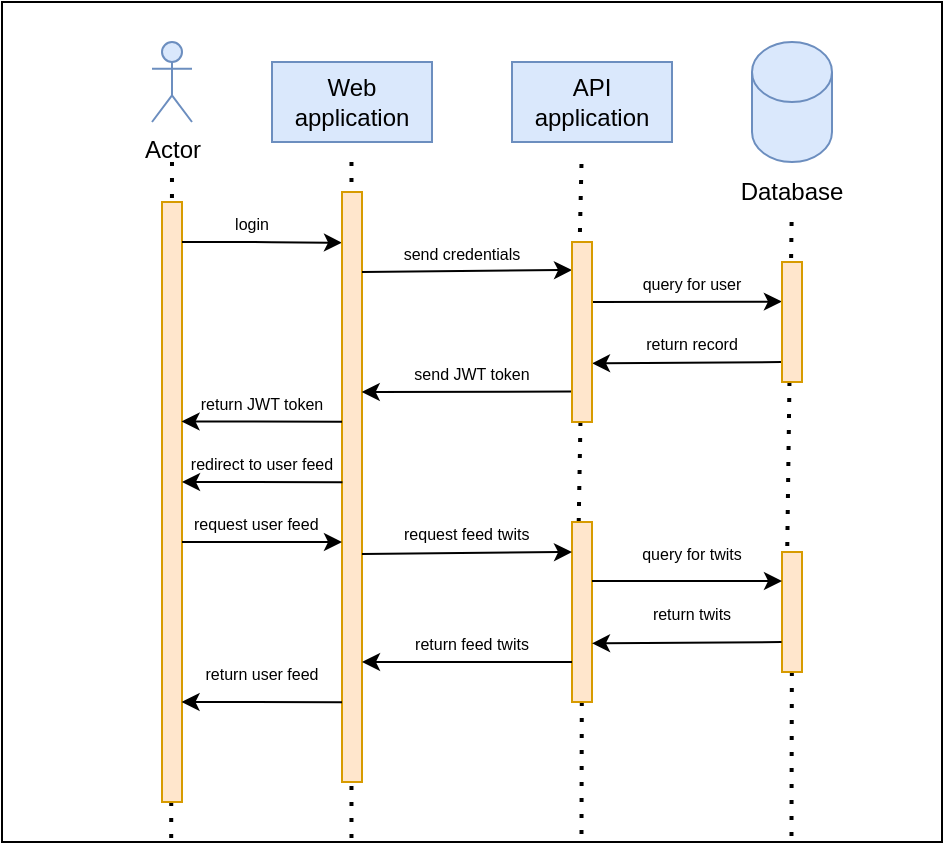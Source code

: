 <mxfile>
    <diagram id="3GfsbxA-GpZ3sG5pwN8C" name="Page-1">
        <mxGraphModel dx="1003" dy="599" grid="1" gridSize="10" guides="1" tooltips="1" connect="1" arrows="1" fold="1" page="1" pageScale="1" pageWidth="850" pageHeight="1100" math="0" shadow="0">
            <root>
                <mxCell id="0"/>
                <mxCell id="1" parent="0"/>
                <mxCell id="2" value="" style="rounded=0;whiteSpace=wrap;html=1;" parent="1" vertex="1">
                    <mxGeometry x="60" y="30" width="470" height="420" as="geometry"/>
                </mxCell>
                <mxCell id="47" value="" style="endArrow=none;dashed=1;html=1;dashPattern=1 3;strokeWidth=2;entryX=0.18;entryY=0.998;entryDx=0;entryDy=0;entryPerimeter=0;" parent="1" source="61" edge="1">
                    <mxGeometry width="50" height="50" relative="1" as="geometry">
                        <mxPoint x="455" y="140" as="sourcePoint"/>
                        <mxPoint x="454.74" y="449" as="targetPoint"/>
                    </mxGeometry>
                </mxCell>
                <mxCell id="46" value="" style="endArrow=none;dashed=1;html=1;dashPattern=1 3;strokeWidth=2;entryX=0.18;entryY=0.998;entryDx=0;entryDy=0;entryPerimeter=0;" parent="1" source="42" edge="1">
                    <mxGeometry width="50" height="50" relative="1" as="geometry">
                        <mxPoint x="349.74" y="111" as="sourcePoint"/>
                        <mxPoint x="349.74" y="450" as="targetPoint"/>
                    </mxGeometry>
                </mxCell>
                <mxCell id="45" value="" style="endArrow=none;dashed=1;html=1;dashPattern=1 3;strokeWidth=2;entryX=0.18;entryY=0.998;entryDx=0;entryDy=0;entryPerimeter=0;" parent="1" edge="1">
                    <mxGeometry width="50" height="50" relative="1" as="geometry">
                        <mxPoint x="234.74" y="110" as="sourcePoint"/>
                        <mxPoint x="234.74" y="449" as="targetPoint"/>
                    </mxGeometry>
                </mxCell>
                <mxCell id="44" value="" style="endArrow=none;dashed=1;html=1;dashPattern=1 3;strokeWidth=2;entryX=0.18;entryY=0.998;entryDx=0;entryDy=0;entryPerimeter=0;" parent="1" target="2" edge="1">
                    <mxGeometry width="50" height="50" relative="1" as="geometry">
                        <mxPoint x="145" y="110" as="sourcePoint"/>
                        <mxPoint x="195" y="60" as="targetPoint"/>
                    </mxGeometry>
                </mxCell>
                <mxCell id="3" value="Actor" style="shape=umlActor;verticalLabelPosition=bottom;verticalAlign=top;html=1;outlineConnect=0;fillColor=#dae8fc;strokeColor=#6c8ebf;" parent="1" vertex="1">
                    <mxGeometry x="135" y="50" width="20" height="40" as="geometry"/>
                </mxCell>
                <mxCell id="5" value="" style="rounded=0;whiteSpace=wrap;html=1;fillColor=#ffe6cc;strokeColor=#d79b00;" parent="1" vertex="1">
                    <mxGeometry x="140" y="130" width="10" height="300" as="geometry"/>
                </mxCell>
                <mxCell id="7" value="Web application" style="rounded=0;whiteSpace=wrap;html=1;fillColor=#dae8fc;strokeColor=#6c8ebf;" parent="1" vertex="1">
                    <mxGeometry x="195" y="60" width="80" height="40" as="geometry"/>
                </mxCell>
                <mxCell id="8" value="API application" style="rounded=0;whiteSpace=wrap;html=1;fillColor=#dae8fc;strokeColor=#6c8ebf;" parent="1" vertex="1">
                    <mxGeometry x="315" y="60" width="80" height="40" as="geometry"/>
                </mxCell>
                <mxCell id="10" value="" style="shape=cylinder3;whiteSpace=wrap;html=1;boundedLbl=1;backgroundOutline=1;size=15;fillColor=#dae8fc;strokeColor=#6c8ebf;" parent="1" vertex="1">
                    <mxGeometry x="435" y="50" width="40" height="60" as="geometry"/>
                </mxCell>
                <mxCell id="12" value="Database" style="text;html=1;align=center;verticalAlign=middle;whiteSpace=wrap;rounded=0;" parent="1" vertex="1">
                    <mxGeometry x="425" y="110" width="60" height="30" as="geometry"/>
                </mxCell>
                <mxCell id="13" value="" style="endArrow=classic;html=1;entryX=-0.001;entryY=0.086;entryDx=0;entryDy=0;entryPerimeter=0;" parent="1" target="14" edge="1">
                    <mxGeometry width="50" height="50" relative="1" as="geometry">
                        <mxPoint x="150" y="150" as="sourcePoint"/>
                        <mxPoint x="225" y="150" as="targetPoint"/>
                        <Array as="points">
                            <mxPoint x="185" y="150"/>
                        </Array>
                    </mxGeometry>
                </mxCell>
                <mxCell id="14" value="" style="rounded=0;whiteSpace=wrap;html=1;fillColor=#ffe6cc;strokeColor=#d79b00;" parent="1" vertex="1">
                    <mxGeometry x="230" y="125" width="10" height="295" as="geometry"/>
                </mxCell>
                <mxCell id="15" value="&lt;font style=&quot;font-size: 8px;&quot;&gt;login&lt;/font&gt;" style="text;html=1;align=center;verticalAlign=middle;whiteSpace=wrap;rounded=0;" parent="1" vertex="1">
                    <mxGeometry x="155" y="125" width="60" height="30" as="geometry"/>
                </mxCell>
                <mxCell id="20" value="" style="endArrow=classic;html=1;" parent="1" edge="1">
                    <mxGeometry width="50" height="50" relative="1" as="geometry">
                        <mxPoint x="240" y="165" as="sourcePoint"/>
                        <mxPoint x="345" y="164" as="targetPoint"/>
                    </mxGeometry>
                </mxCell>
                <mxCell id="21" value="&lt;font style=&quot;font-size: 8px;&quot;&gt;send credentials&lt;/font&gt;" style="text;html=1;align=center;verticalAlign=middle;whiteSpace=wrap;rounded=0;" parent="1" vertex="1">
                    <mxGeometry x="255" y="140" width="70" height="30" as="geometry"/>
                </mxCell>
                <mxCell id="22" value="" style="endArrow=classic;html=1;entryX=-0.005;entryY=0.33;entryDx=0;entryDy=0;entryPerimeter=0;" parent="1" target="23" edge="1">
                    <mxGeometry width="50" height="50" relative="1" as="geometry">
                        <mxPoint x="355" y="180" as="sourcePoint"/>
                        <mxPoint x="405" y="130" as="targetPoint"/>
                    </mxGeometry>
                </mxCell>
                <mxCell id="26" value="&lt;font style=&quot;font-size: 8px;&quot;&gt;query for user&lt;/font&gt;" style="text;html=1;align=center;verticalAlign=middle;whiteSpace=wrap;rounded=0;" parent="1" vertex="1">
                    <mxGeometry x="375" y="155" width="60" height="30" as="geometry"/>
                </mxCell>
                <mxCell id="27" value="" style="endArrow=classic;html=1;entryX=1.022;entryY=0.696;entryDx=0;entryDy=0;entryPerimeter=0;exitX=0;exitY=0.75;exitDx=0;exitDy=0;" parent="1" edge="1">
                    <mxGeometry width="50" height="50" relative="1" as="geometry">
                        <mxPoint x="449.78" y="210" as="sourcePoint"/>
                        <mxPoint x="355.0" y="210.68" as="targetPoint"/>
                    </mxGeometry>
                </mxCell>
                <mxCell id="28" value="&lt;font style=&quot;font-size: 8px;&quot;&gt;return record&lt;/font&gt;" style="text;html=1;align=center;verticalAlign=middle;whiteSpace=wrap;rounded=0;" parent="1" vertex="1">
                    <mxGeometry x="375" y="185" width="60" height="30" as="geometry"/>
                </mxCell>
                <mxCell id="33" value="" style="endArrow=classic;html=1;exitX=-0.011;exitY=0.831;exitDx=0;exitDy=0;exitPerimeter=0;entryX=0.986;entryY=0.339;entryDx=0;entryDy=0;entryPerimeter=0;" parent="1" source="19" target="14" edge="1">
                    <mxGeometry width="50" height="50" relative="1" as="geometry">
                        <mxPoint x="345" y="230" as="sourcePoint"/>
                        <mxPoint x="245" y="225" as="targetPoint"/>
                    </mxGeometry>
                </mxCell>
                <mxCell id="34" value="&lt;font style=&quot;font-size: 8px;&quot;&gt;send JWT token&lt;/font&gt;" style="text;html=1;align=center;verticalAlign=middle;whiteSpace=wrap;rounded=0;" parent="1" vertex="1">
                    <mxGeometry x="265" y="200" width="60" height="30" as="geometry"/>
                </mxCell>
                <mxCell id="35" value="&lt;font style=&quot;font-size: 8px;&quot;&gt;return JWT token&lt;/font&gt;" style="text;html=1;align=center;verticalAlign=middle;whiteSpace=wrap;rounded=0;" parent="1" vertex="1">
                    <mxGeometry x="155" y="215" width="70" height="30" as="geometry"/>
                </mxCell>
                <mxCell id="36" value="" style="endArrow=classic;html=1;entryX=1.129;entryY=0.687;entryDx=0;entryDy=0;entryPerimeter=0;exitX=0.022;exitY=0.863;exitDx=0;exitDy=0;exitPerimeter=0;" parent="1" edge="1">
                    <mxGeometry width="50" height="50" relative="1" as="geometry">
                        <mxPoint x="230.0" y="239.855" as="sourcePoint"/>
                        <mxPoint x="149.78" y="239.72" as="targetPoint"/>
                    </mxGeometry>
                </mxCell>
                <mxCell id="50" value="" style="endArrow=classic;html=1;entryX=1.129;entryY=0.687;entryDx=0;entryDy=0;entryPerimeter=0;exitX=0.022;exitY=0.863;exitDx=0;exitDy=0;exitPerimeter=0;" parent="1" edge="1">
                    <mxGeometry width="50" height="50" relative="1" as="geometry">
                        <mxPoint x="230.22" y="270.135" as="sourcePoint"/>
                        <mxPoint x="150" y="270" as="targetPoint"/>
                    </mxGeometry>
                </mxCell>
                <mxCell id="51" value="&lt;font style=&quot;font-size: 8px;&quot;&gt;redirect to user feed&lt;/font&gt;" style="text;html=1;align=center;verticalAlign=middle;whiteSpace=wrap;rounded=0;" parent="1" vertex="1">
                    <mxGeometry x="145" y="245" width="90" height="30" as="geometry"/>
                </mxCell>
                <mxCell id="53" value="" style="endArrow=classic;html=1;entryX=-0.037;entryY=0.116;entryDx=0;entryDy=0;entryPerimeter=0;" parent="1" edge="1">
                    <mxGeometry width="50" height="50" relative="1" as="geometry">
                        <mxPoint x="150" y="300" as="sourcePoint"/>
                        <mxPoint x="230" y="300" as="targetPoint"/>
                        <Array as="points">
                            <mxPoint x="185" y="300"/>
                        </Array>
                    </mxGeometry>
                </mxCell>
                <mxCell id="54" value="" style="endArrow=none;dashed=1;html=1;dashPattern=1 3;strokeWidth=2;entryX=0.18;entryY=0.998;entryDx=0;entryDy=0;entryPerimeter=0;" parent="1" target="42" edge="1" source="19">
                    <mxGeometry width="50" height="50" relative="1" as="geometry">
                        <mxPoint x="349.74" y="111" as="sourcePoint"/>
                        <mxPoint x="349.74" y="450" as="targetPoint"/>
                    </mxGeometry>
                </mxCell>
                <mxCell id="42" value="" style="rounded=0;whiteSpace=wrap;html=1;fillColor=#ffe6cc;strokeColor=#d79b00;" parent="1" vertex="1">
                    <mxGeometry x="345" y="290" width="10" height="90" as="geometry"/>
                </mxCell>
                <mxCell id="55" value="&lt;font style=&quot;font-size: 8px;&quot;&gt;request user feed&lt;/font&gt;" style="text;strokeColor=none;fillColor=none;align=left;verticalAlign=middle;spacingLeft=4;spacingRight=4;overflow=hidden;points=[[0,0.5],[1,0.5]];portConstraint=eastwest;rotatable=0;whiteSpace=wrap;html=1;" parent="1" vertex="1">
                    <mxGeometry x="150" y="275" width="80" height="30" as="geometry"/>
                </mxCell>
                <mxCell id="57" value="" style="endArrow=classic;html=1;" parent="1" edge="1">
                    <mxGeometry width="50" height="50" relative="1" as="geometry">
                        <mxPoint x="240" y="306" as="sourcePoint"/>
                        <mxPoint x="345" y="305" as="targetPoint"/>
                    </mxGeometry>
                </mxCell>
                <mxCell id="58" value="&lt;font style=&quot;font-size: 8px;&quot;&gt;request feed twits&lt;/font&gt;" style="text;strokeColor=none;fillColor=none;align=left;verticalAlign=middle;spacingLeft=4;spacingRight=4;overflow=hidden;points=[[0,0.5],[1,0.5]];portConstraint=eastwest;rotatable=0;whiteSpace=wrap;html=1;" parent="1" vertex="1">
                    <mxGeometry x="255" y="280" width="80" height="30" as="geometry"/>
                </mxCell>
                <mxCell id="62" value="" style="endArrow=none;dashed=1;html=1;dashPattern=1 3;strokeWidth=2;entryX=0.18;entryY=0.998;entryDx=0;entryDy=0;entryPerimeter=0;" parent="1" source="12" target="61" edge="1">
                    <mxGeometry width="50" height="50" relative="1" as="geometry">
                        <mxPoint x="455" y="140" as="sourcePoint"/>
                        <mxPoint x="454.74" y="449" as="targetPoint"/>
                    </mxGeometry>
                </mxCell>
                <mxCell id="61" value="" style="rounded=0;whiteSpace=wrap;html=1;fillColor=#ffe6cc;strokeColor=#d79b00;" parent="1" vertex="1">
                    <mxGeometry x="450" y="305" width="10" height="60" as="geometry"/>
                </mxCell>
                <mxCell id="63" value="" style="endArrow=classic;html=1;entryX=-0.005;entryY=0.33;entryDx=0;entryDy=0;entryPerimeter=0;" parent="1" edge="1">
                    <mxGeometry width="50" height="50" relative="1" as="geometry">
                        <mxPoint x="355" y="319.5" as="sourcePoint"/>
                        <mxPoint x="450" y="319.5" as="targetPoint"/>
                    </mxGeometry>
                </mxCell>
                <mxCell id="64" value="&lt;font style=&quot;font-size: 8px;&quot;&gt;query for twits&lt;/font&gt;" style="text;html=1;align=center;verticalAlign=middle;whiteSpace=wrap;rounded=0;" parent="1" vertex="1">
                    <mxGeometry x="375" y="290" width="60" height="30" as="geometry"/>
                </mxCell>
                <mxCell id="68" value="" style="endArrow=classic;html=1;entryX=1.022;entryY=0.696;entryDx=0;entryDy=0;entryPerimeter=0;exitX=0;exitY=0.75;exitDx=0;exitDy=0;" parent="1" edge="1">
                    <mxGeometry width="50" height="50" relative="1" as="geometry">
                        <mxPoint x="449.78" y="350" as="sourcePoint"/>
                        <mxPoint x="355.0" y="350.68" as="targetPoint"/>
                    </mxGeometry>
                </mxCell>
                <mxCell id="69" value="&lt;font style=&quot;font-size: 8px;&quot;&gt;return twits&lt;/font&gt;" style="text;html=1;align=center;verticalAlign=middle;whiteSpace=wrap;rounded=0;" parent="1" vertex="1">
                    <mxGeometry x="375" y="320" width="60" height="30" as="geometry"/>
                </mxCell>
                <mxCell id="71" value="&lt;font style=&quot;font-size: 8px;&quot;&gt;return feed twits&lt;/font&gt;" style="text;html=1;align=center;verticalAlign=middle;whiteSpace=wrap;rounded=0;" parent="1" vertex="1">
                    <mxGeometry x="265" y="335" width="60" height="30" as="geometry"/>
                </mxCell>
                <mxCell id="73" value="" style="endArrow=classic;html=1;exitX=-0.011;exitY=0.831;exitDx=0;exitDy=0;exitPerimeter=0;entryX=0.986;entryY=0.339;entryDx=0;entryDy=0;entryPerimeter=0;" parent="1" edge="1">
                    <mxGeometry width="50" height="50" relative="1" as="geometry">
                        <mxPoint x="345" y="360" as="sourcePoint"/>
                        <mxPoint x="240" y="360" as="targetPoint"/>
                    </mxGeometry>
                </mxCell>
                <mxCell id="74" value="" style="endArrow=classic;html=1;entryX=1.129;entryY=0.687;entryDx=0;entryDy=0;entryPerimeter=0;exitX=0.022;exitY=0.863;exitDx=0;exitDy=0;exitPerimeter=0;" parent="1" edge="1">
                    <mxGeometry width="50" height="50" relative="1" as="geometry">
                        <mxPoint x="230.0" y="380.135" as="sourcePoint"/>
                        <mxPoint x="149.78" y="380" as="targetPoint"/>
                    </mxGeometry>
                </mxCell>
                <mxCell id="75" value="&lt;font style=&quot;font-size: 8px;&quot;&gt;return user feed&lt;/font&gt;" style="text;html=1;align=center;verticalAlign=middle;whiteSpace=wrap;rounded=0;" parent="1" vertex="1">
                    <mxGeometry x="145" y="350" width="90" height="30" as="geometry"/>
                </mxCell>
                <mxCell id="77" value="" style="endArrow=none;dashed=1;html=1;dashPattern=1 3;strokeWidth=2;entryX=0.18;entryY=0.998;entryDx=0;entryDy=0;entryPerimeter=0;" edge="1" parent="1" target="19">
                    <mxGeometry width="50" height="50" relative="1" as="geometry">
                        <mxPoint x="349.74" y="111" as="sourcePoint"/>
                        <mxPoint x="347" y="380" as="targetPoint"/>
                    </mxGeometry>
                </mxCell>
                <mxCell id="19" value="" style="rounded=0;whiteSpace=wrap;html=1;fillColor=#ffe6cc;strokeColor=#d79b00;" parent="1" vertex="1">
                    <mxGeometry x="345" y="150" width="10" height="90" as="geometry"/>
                </mxCell>
                <mxCell id="23" value="" style="rounded=0;whiteSpace=wrap;html=1;fillColor=#ffe6cc;strokeColor=#d79b00;" parent="1" vertex="1">
                    <mxGeometry x="450" y="160" width="10" height="60" as="geometry"/>
                </mxCell>
            </root>
        </mxGraphModel>
    </diagram>
</mxfile>